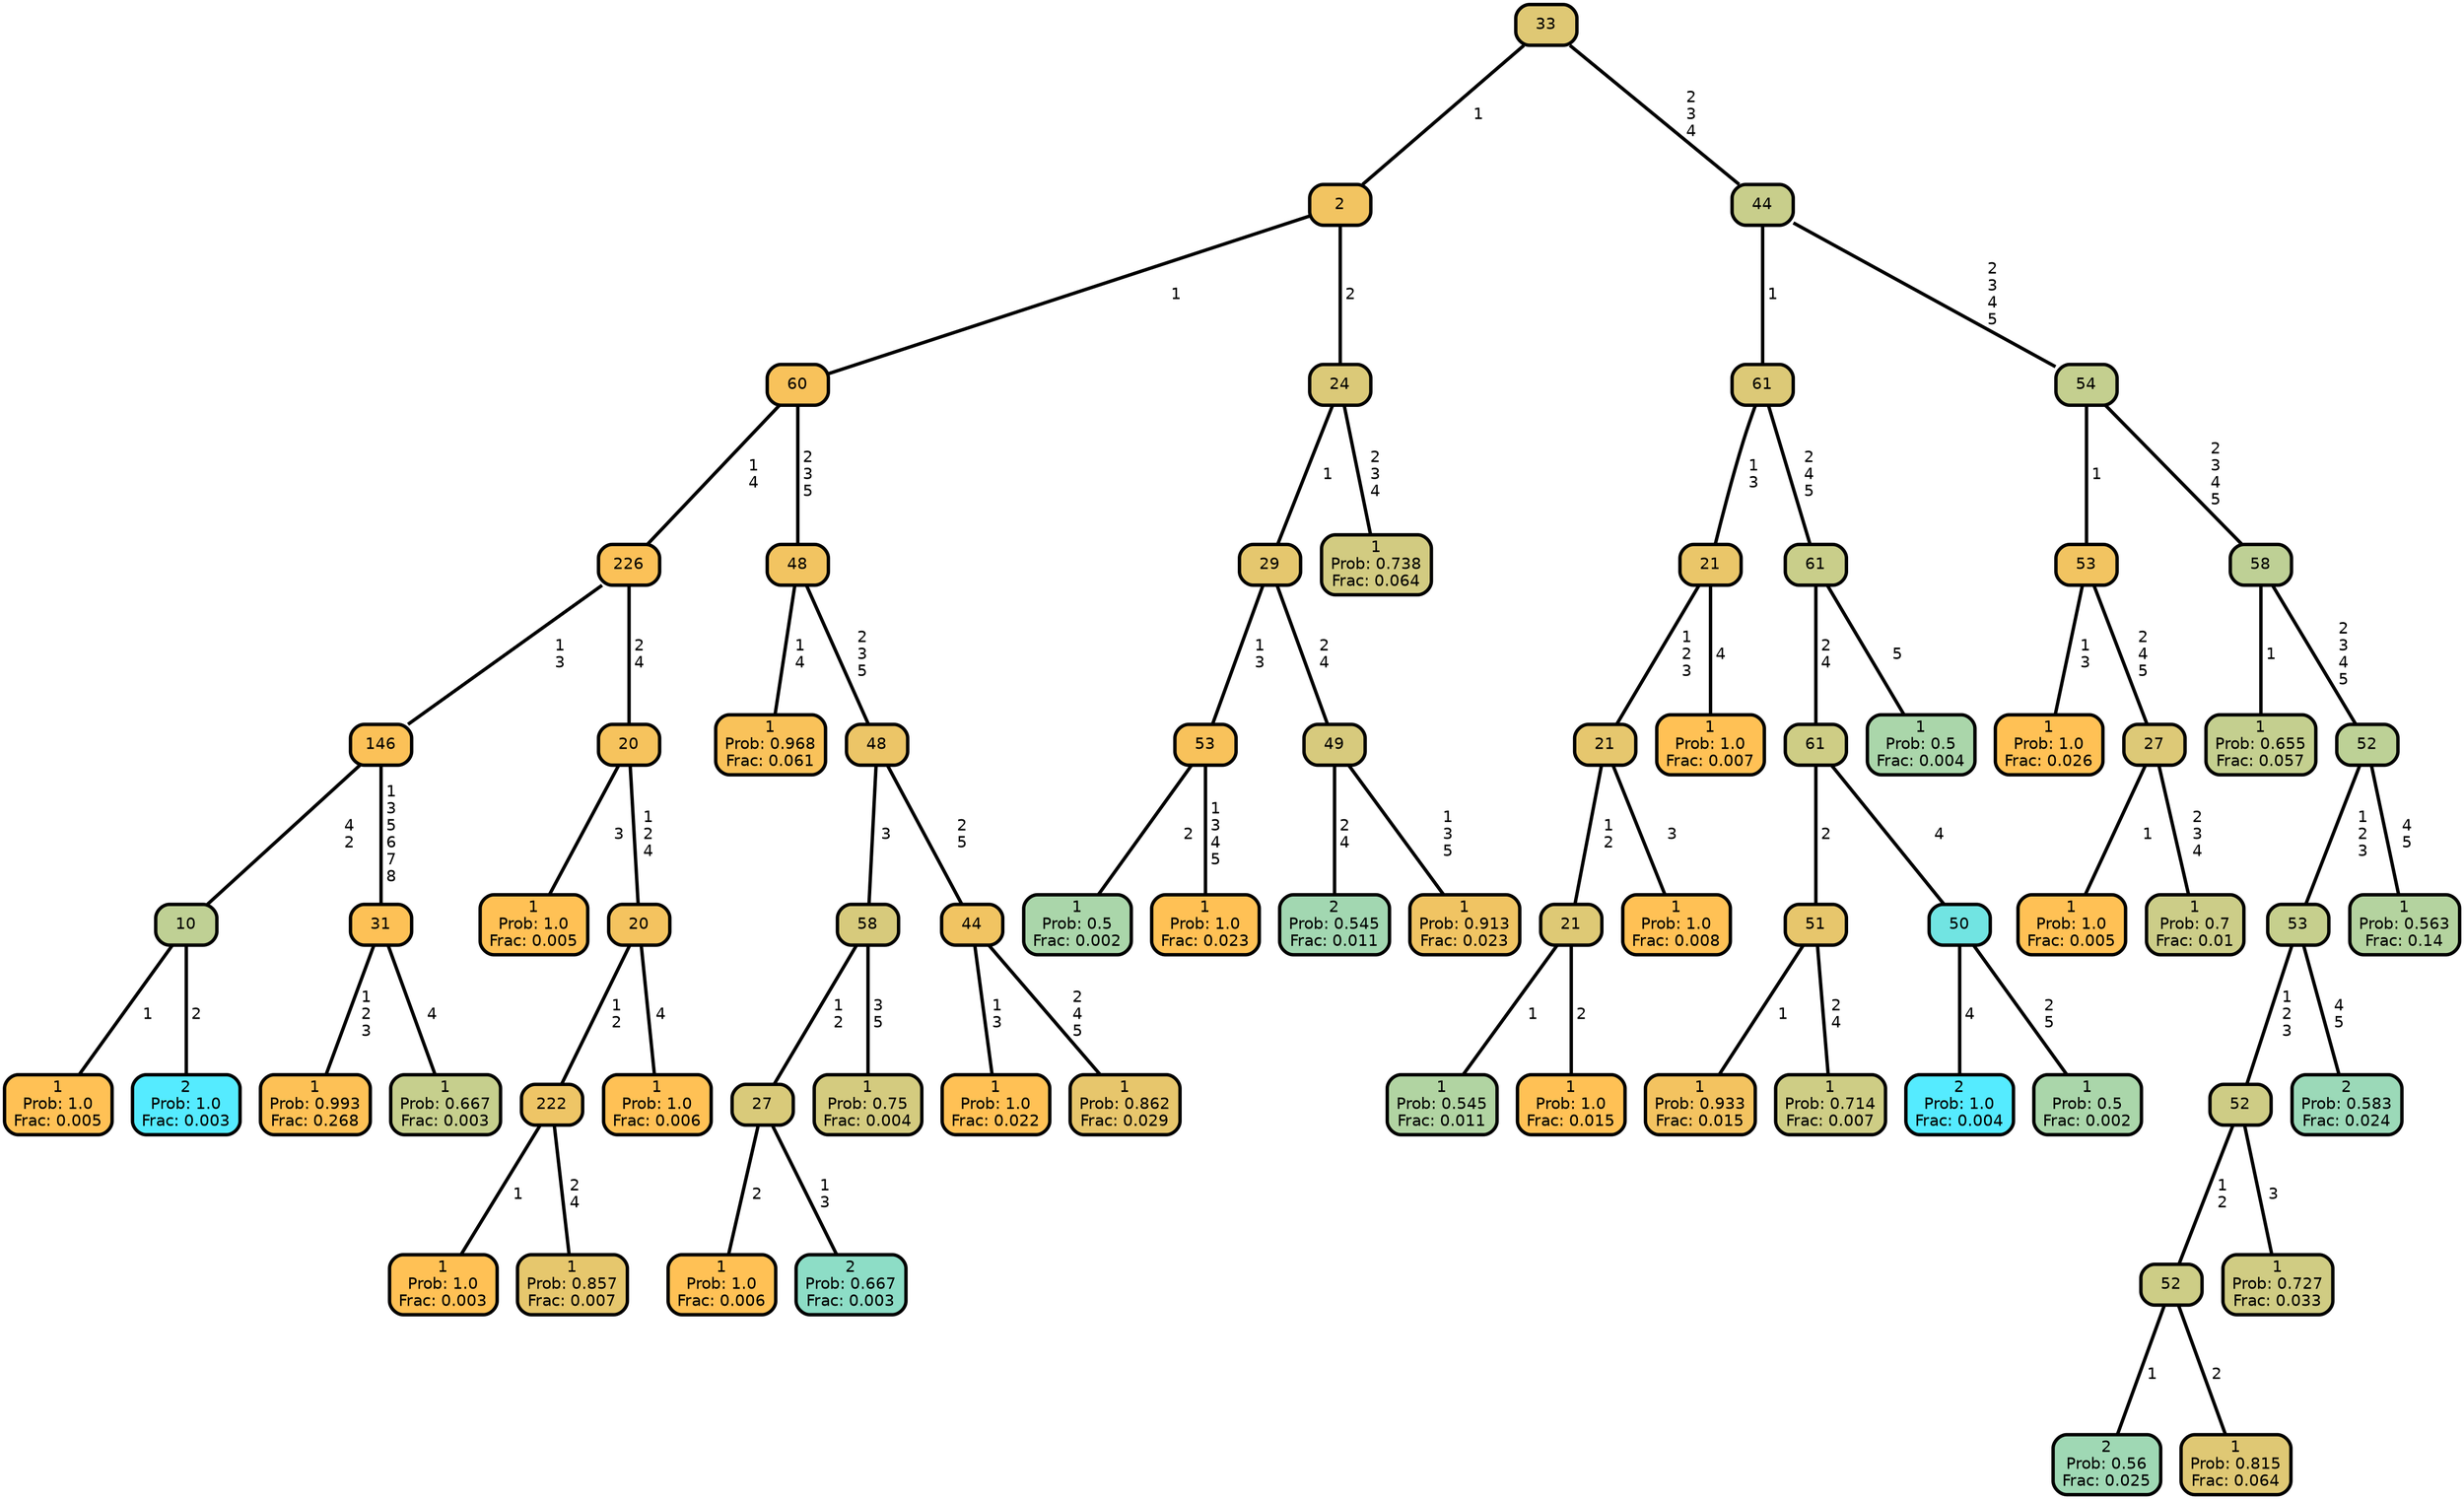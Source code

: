 graph Tree {
node [shape=box, style="filled, rounded",color="black",penwidth="3",fontcolor="black",                 fontname=helvetica] ;
graph [ranksep="0 equally", splines=straight,                 bgcolor=transparent, dpi=200] ;
edge [fontname=helvetica, color=black] ;
0 [label="1
Prob: 1.0
Frac: 0.005", fillcolor="#ffc155"] ;
1 [label="10", fillcolor="#bfd094"] ;
2 [label="2
Prob: 1.0
Frac: 0.003", fillcolor="#55ebff"] ;
3 [label="146", fillcolor="#fbc158"] ;
4 [label="1
Prob: 0.993
Frac: 0.268", fillcolor="#fdc156"] ;
5 [label="31", fillcolor="#fdc156"] ;
6 [label="1
Prob: 0.667
Frac: 0.003", fillcolor="#c6cf8d"] ;
7 [label="226", fillcolor="#fbc158"] ;
8 [label="1
Prob: 1.0
Frac: 0.005", fillcolor="#ffc155"] ;
9 [label="20", fillcolor="#f6c35d"] ;
10 [label="1
Prob: 1.0
Frac: 0.003", fillcolor="#ffc155"] ;
11 [label="222", fillcolor="#eec566"] ;
12 [label="1
Prob: 0.857
Frac: 0.007", fillcolor="#e6c76d"] ;
13 [label="20", fillcolor="#f4c35f"] ;
14 [label="1
Prob: 1.0
Frac: 0.006", fillcolor="#ffc155"] ;
15 [label="60", fillcolor="#f8c25b"] ;
16 [label="1
Prob: 0.968
Frac: 0.061", fillcolor="#f9c25a"] ;
17 [label="48", fillcolor="#f2c461"] ;
18 [label="1
Prob: 1.0
Frac: 0.006", fillcolor="#ffc155"] ;
19 [label="27", fillcolor="#d9ca7a"] ;
20 [label="2
Prob: 0.667
Frac: 0.003", fillcolor="#8dddc6"] ;
21 [label="58", fillcolor="#d7ca7c"] ;
22 [label="1
Prob: 0.75
Frac: 0.004", fillcolor="#d4cb7f"] ;
23 [label="48", fillcolor="#ecc567"] ;
24 [label="1
Prob: 1.0
Frac: 0.022", fillcolor="#ffc155"] ;
25 [label="44", fillcolor="#f1c462"] ;
26 [label="1
Prob: 0.862
Frac: 0.029", fillcolor="#e7c66c"] ;
27 [label="2", fillcolor="#f2c461"] ;
28 [label="1
Prob: 0.5
Frac: 0.002", fillcolor="#aad6aa"] ;
29 [label="53", fillcolor="#f8c25b"] ;
30 [label="1
Prob: 1.0
Frac: 0.023", fillcolor="#ffc155"] ;
31 [label="29", fillcolor="#e5c76e"] ;
32 [label="2
Prob: 0.545
Frac: 0.011", fillcolor="#a2d7b1"] ;
33 [label="49", fillcolor="#d7ca7d"] ;
34 [label="1
Prob: 0.913
Frac: 0.023", fillcolor="#f0c463"] ;
35 [label="24", fillcolor="#dbc978"] ;
36 [label="1
Prob: 0.738
Frac: 0.064", fillcolor="#d2cb81"] ;
37 [label="33", fillcolor="#dfc874"] ;
38 [label="1
Prob: 0.545
Frac: 0.011", fillcolor="#b1d4a2"] ;
39 [label="21", fillcolor="#dec975"] ;
40 [label="1
Prob: 1.0
Frac: 0.015", fillcolor="#ffc155"] ;
41 [label="21", fillcolor="#e6c76e"] ;
42 [label="1
Prob: 1.0
Frac: 0.008", fillcolor="#ffc155"] ;
43 [label="21", fillcolor="#eac669"] ;
44 [label="1
Prob: 1.0
Frac: 0.007", fillcolor="#ffc155"] ;
45 [label="61", fillcolor="#dcc977"] ;
46 [label="1
Prob: 0.933
Frac: 0.015", fillcolor="#f3c360"] ;
47 [label="51", fillcolor="#e7c66c"] ;
48 [label="1
Prob: 0.714
Frac: 0.007", fillcolor="#cecd85"] ;
49 [label="61", fillcolor="#cecd85"] ;
50 [label="2
Prob: 1.0
Frac: 0.004", fillcolor="#55ebff"] ;
51 [label="50", fillcolor="#71e4e2"] ;
52 [label="1
Prob: 0.5
Frac: 0.002", fillcolor="#aad6aa"] ;
53 [label="61", fillcolor="#c9ce8a"] ;
54 [label="1
Prob: 0.5
Frac: 0.004", fillcolor="#aad6aa"] ;
55 [label="44", fillcolor="#c8ce8b"] ;
56 [label="1
Prob: 1.0
Frac: 0.026", fillcolor="#ffc155"] ;
57 [label="53", fillcolor="#f2c461"] ;
58 [label="1
Prob: 1.0
Frac: 0.005", fillcolor="#ffc155"] ;
59 [label="27", fillcolor="#ddc977"] ;
60 [label="1
Prob: 0.7
Frac: 0.01", fillcolor="#cccd88"] ;
61 [label="54", fillcolor="#c4cf8f"] ;
62 [label="1
Prob: 0.655
Frac: 0.057", fillcolor="#c4cf8f"] ;
63 [label="58", fillcolor="#bed095"] ;
64 [label="2
Prob: 0.56
Frac: 0.025", fillcolor="#9fd8b4"] ;
65 [label="52", fillcolor="#cdcd86"] ;
66 [label="1
Prob: 0.815
Frac: 0.064", fillcolor="#dfc874"] ;
67 [label="52", fillcolor="#cecc85"] ;
68 [label="1
Prob: 0.727
Frac: 0.033", fillcolor="#d0cc83"] ;
69 [label="53", fillcolor="#c6cf8d"] ;
70 [label="2
Prob: 0.583
Frac: 0.024", fillcolor="#9bd9b8"] ;
71 [label="52", fillcolor="#bdd196"] ;
72 [label="1
Prob: 0.563
Frac: 0.14", fillcolor="#b4d39f"] ;
1 -- 0 [label=" 1",penwidth=3] ;
1 -- 2 [label=" 2",penwidth=3] ;
3 -- 1 [label=" 4\n 2",penwidth=3] ;
3 -- 5 [label=" 1\n 3\n 5\n 6\n 7\n 8",penwidth=3] ;
5 -- 4 [label=" 1\n 2\n 3",penwidth=3] ;
5 -- 6 [label=" 4",penwidth=3] ;
7 -- 3 [label=" 1\n 3",penwidth=3] ;
7 -- 9 [label=" 2\n 4",penwidth=3] ;
9 -- 8 [label=" 3",penwidth=3] ;
9 -- 13 [label=" 1\n 2\n 4",penwidth=3] ;
11 -- 10 [label=" 1",penwidth=3] ;
11 -- 12 [label=" 2\n 4",penwidth=3] ;
13 -- 11 [label=" 1\n 2",penwidth=3] ;
13 -- 14 [label=" 4",penwidth=3] ;
15 -- 7 [label=" 1\n 4",penwidth=3] ;
15 -- 17 [label=" 2\n 3\n 5",penwidth=3] ;
17 -- 16 [label=" 1\n 4",penwidth=3] ;
17 -- 23 [label=" 2\n 3\n 5",penwidth=3] ;
19 -- 18 [label=" 2",penwidth=3] ;
19 -- 20 [label=" 1\n 3",penwidth=3] ;
21 -- 19 [label=" 1\n 2",penwidth=3] ;
21 -- 22 [label=" 3\n 5",penwidth=3] ;
23 -- 21 [label=" 3",penwidth=3] ;
23 -- 25 [label=" 2\n 5",penwidth=3] ;
25 -- 24 [label=" 1\n 3",penwidth=3] ;
25 -- 26 [label=" 2\n 4\n 5",penwidth=3] ;
27 -- 15 [label=" 1",penwidth=3] ;
27 -- 35 [label=" 2",penwidth=3] ;
29 -- 28 [label=" 2",penwidth=3] ;
29 -- 30 [label=" 1\n 3\n 4\n 5",penwidth=3] ;
31 -- 29 [label=" 1\n 3",penwidth=3] ;
31 -- 33 [label=" 2\n 4",penwidth=3] ;
33 -- 32 [label=" 2\n 4",penwidth=3] ;
33 -- 34 [label=" 1\n 3\n 5",penwidth=3] ;
35 -- 31 [label=" 1",penwidth=3] ;
35 -- 36 [label=" 2\n 3\n 4",penwidth=3] ;
37 -- 27 [label=" 1",penwidth=3] ;
37 -- 55 [label=" 2\n 3\n 4",penwidth=3] ;
39 -- 38 [label=" 1",penwidth=3] ;
39 -- 40 [label=" 2",penwidth=3] ;
41 -- 39 [label=" 1\n 2",penwidth=3] ;
41 -- 42 [label=" 3",penwidth=3] ;
43 -- 41 [label=" 1\n 2\n 3",penwidth=3] ;
43 -- 44 [label=" 4",penwidth=3] ;
45 -- 43 [label=" 1\n 3",penwidth=3] ;
45 -- 53 [label=" 2\n 4\n 5",penwidth=3] ;
47 -- 46 [label=" 1",penwidth=3] ;
47 -- 48 [label=" 2\n 4",penwidth=3] ;
49 -- 47 [label=" 2",penwidth=3] ;
49 -- 51 [label=" 4",penwidth=3] ;
51 -- 50 [label=" 4",penwidth=3] ;
51 -- 52 [label=" 2\n 5",penwidth=3] ;
53 -- 49 [label=" 2\n 4",penwidth=3] ;
53 -- 54 [label=" 5",penwidth=3] ;
55 -- 45 [label=" 1",penwidth=3] ;
55 -- 61 [label=" 2\n 3\n 4\n 5",penwidth=3] ;
57 -- 56 [label=" 1\n 3",penwidth=3] ;
57 -- 59 [label=" 2\n 4\n 5",penwidth=3] ;
59 -- 58 [label=" 1",penwidth=3] ;
59 -- 60 [label=" 2\n 3\n 4",penwidth=3] ;
61 -- 57 [label=" 1",penwidth=3] ;
61 -- 63 [label=" 2\n 3\n 4\n 5",penwidth=3] ;
63 -- 62 [label=" 1",penwidth=3] ;
63 -- 71 [label=" 2\n 3\n 4\n 5",penwidth=3] ;
65 -- 64 [label=" 1",penwidth=3] ;
65 -- 66 [label=" 2",penwidth=3] ;
67 -- 65 [label=" 1\n 2",penwidth=3] ;
67 -- 68 [label=" 3",penwidth=3] ;
69 -- 67 [label=" 1\n 2\n 3",penwidth=3] ;
69 -- 70 [label=" 4\n 5",penwidth=3] ;
71 -- 69 [label=" 1\n 2\n 3",penwidth=3] ;
71 -- 72 [label=" 4\n 5",penwidth=3] ;
{rank = same;}}